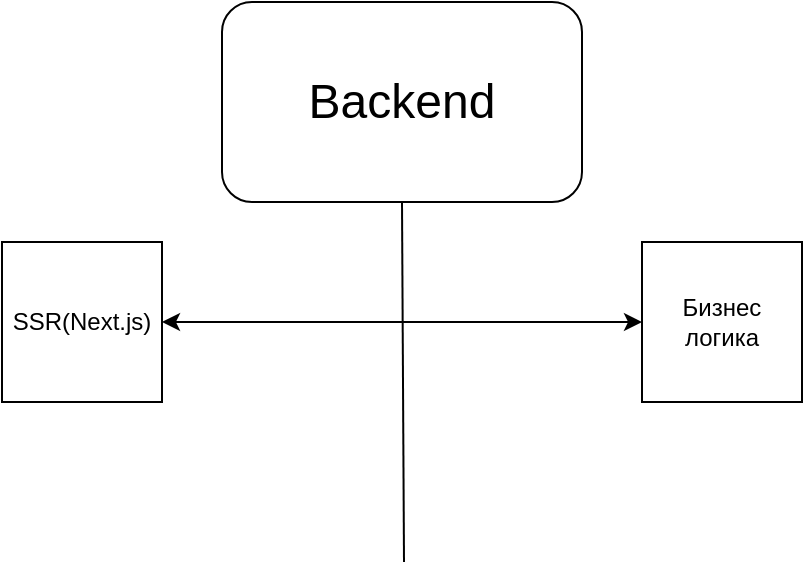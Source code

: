 <mxfile version="21.6.7" type="github">
  <diagram name="Page-1" id="_RTYnJAU0Kp-dnBnBFhJ">
    <mxGraphModel dx="954" dy="517" grid="1" gridSize="10" guides="1" tooltips="1" connect="1" arrows="1" fold="1" page="1" pageScale="1" pageWidth="850" pageHeight="1100" math="0" shadow="0">
      <root>
        <mxCell id="0" />
        <mxCell id="1" parent="0" />
        <mxCell id="gwGJhFZpjjnC-8ThC2dh-1" value="&lt;font style=&quot;font-size: 24px;&quot;&gt;Backend&lt;/font&gt;" style="rounded=1;whiteSpace=wrap;html=1;" vertex="1" parent="1">
          <mxGeometry x="310" y="200" width="180" height="100" as="geometry" />
        </mxCell>
        <mxCell id="gwGJhFZpjjnC-8ThC2dh-4" value="" style="endArrow=none;html=1;rounded=0;entryX=0.5;entryY=1;entryDx=0;entryDy=0;" edge="1" parent="1" target="gwGJhFZpjjnC-8ThC2dh-1">
          <mxGeometry width="50" height="50" relative="1" as="geometry">
            <mxPoint x="401" y="480" as="sourcePoint" />
            <mxPoint x="431" y="250" as="targetPoint" />
          </mxGeometry>
        </mxCell>
        <mxCell id="gwGJhFZpjjnC-8ThC2dh-6" value="" style="endArrow=classic;html=1;rounded=0;" edge="1" parent="1" target="gwGJhFZpjjnC-8ThC2dh-8">
          <mxGeometry width="50" height="50" relative="1" as="geometry">
            <mxPoint x="401" y="360" as="sourcePoint" />
            <mxPoint x="501" y="360" as="targetPoint" />
          </mxGeometry>
        </mxCell>
        <mxCell id="gwGJhFZpjjnC-8ThC2dh-7" value="" style="endArrow=classic;html=1;rounded=0;entryX=1;entryY=0.5;entryDx=0;entryDy=0;" edge="1" parent="1" target="gwGJhFZpjjnC-8ThC2dh-9">
          <mxGeometry width="50" height="50" relative="1" as="geometry">
            <mxPoint x="401" y="360" as="sourcePoint" />
            <mxPoint x="301" y="360" as="targetPoint" />
          </mxGeometry>
        </mxCell>
        <mxCell id="gwGJhFZpjjnC-8ThC2dh-8" value="Бизнес логика" style="whiteSpace=wrap;html=1;aspect=fixed;" vertex="1" parent="1">
          <mxGeometry x="520" y="320" width="80" height="80" as="geometry" />
        </mxCell>
        <mxCell id="gwGJhFZpjjnC-8ThC2dh-9" value="SSR(Next.js)" style="whiteSpace=wrap;html=1;aspect=fixed;" vertex="1" parent="1">
          <mxGeometry x="200" y="320" width="80" height="80" as="geometry" />
        </mxCell>
      </root>
    </mxGraphModel>
  </diagram>
</mxfile>
